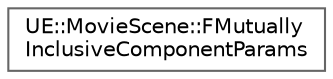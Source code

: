 digraph "Graphical Class Hierarchy"
{
 // INTERACTIVE_SVG=YES
 // LATEX_PDF_SIZE
  bgcolor="transparent";
  edge [fontname=Helvetica,fontsize=10,labelfontname=Helvetica,labelfontsize=10];
  node [fontname=Helvetica,fontsize=10,shape=box,height=0.2,width=0.4];
  rankdir="LR";
  Node0 [id="Node000000",label="UE::MovieScene::FMutually\lInclusiveComponentParams",height=0.2,width=0.4,color="grey40", fillcolor="white", style="filled",URL="$db/da4/structUE_1_1MovieScene_1_1FMutuallyInclusiveComponentParams.html",tooltip=" "];
}
